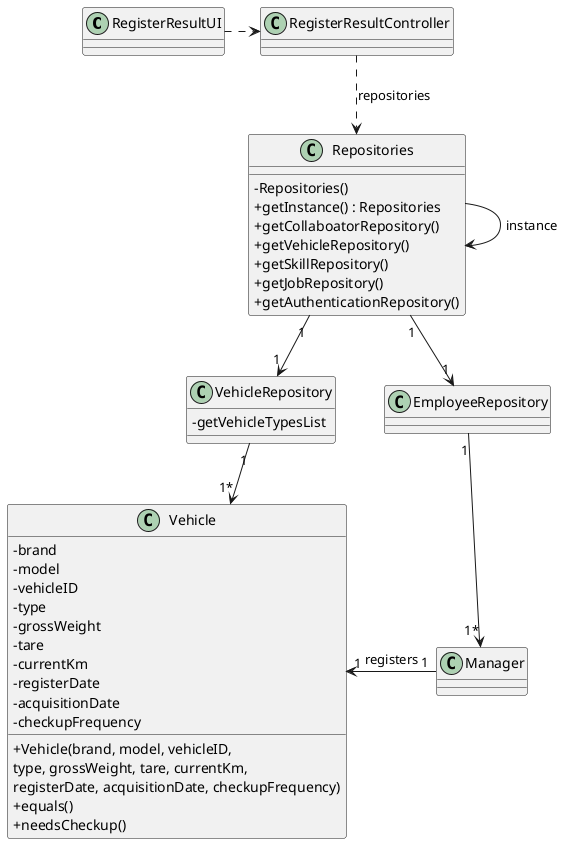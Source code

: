 @startuml
'skinparam monochrome true
skinparam packageStyle rectangle
skinparam shadowing false
skinparam linetype polyline
'skinparam linetype orto

skinparam classAttributeIconSize 0

'left to right direction
class RegisterResultUI{

}

class RegisterResultController{

}

class Repositories{
    - Repositories()
    + getInstance() : Repositories
    + getCollaboatorRepository()
    + getVehicleRepository()
    + getSkillRepository()
    + getJobRepository()
    + getAuthenticationRepository()
}

class VehicleRepository{
    -getVehicleTypesList
}

class Vehicle{
    - brand
    - model
    - vehicleID
    - type
    - grossWeight
    - tare
    - currentKm
    - registerDate
    - acquisitionDate
    - checkupFrequency

    + Vehicle(brand, model, vehicleID, \ntype, grossWeight, tare, currentKm, \nregisterDate, acquisitionDate, checkupFrequency)
    + equals()
    + needsCheckup()
}

class EmployeeRepository{

}

class Manager{

}

RegisterResultUI .> RegisterResultController
RegisterResultController ..> Repositories : repositories
Repositories -> Repositories : instance
Repositories "1" --> "1" VehicleRepository
VehicleRepository "1" --> "1*" Vehicle
Repositories "1" --> "1" EmployeeRepository
EmployeeRepository "1" --> "1*"Manager
Vehicle "1" <- "1" Manager : registers
'RegisterResultController ..> VehicleRepository : vehicleRepository'
'RegisterResultController ..> EmployeeRepository : employeeRepository'
'RegisterResultController ..> Manager'
'RegisterResultController ..> Vehicle'

@enduml